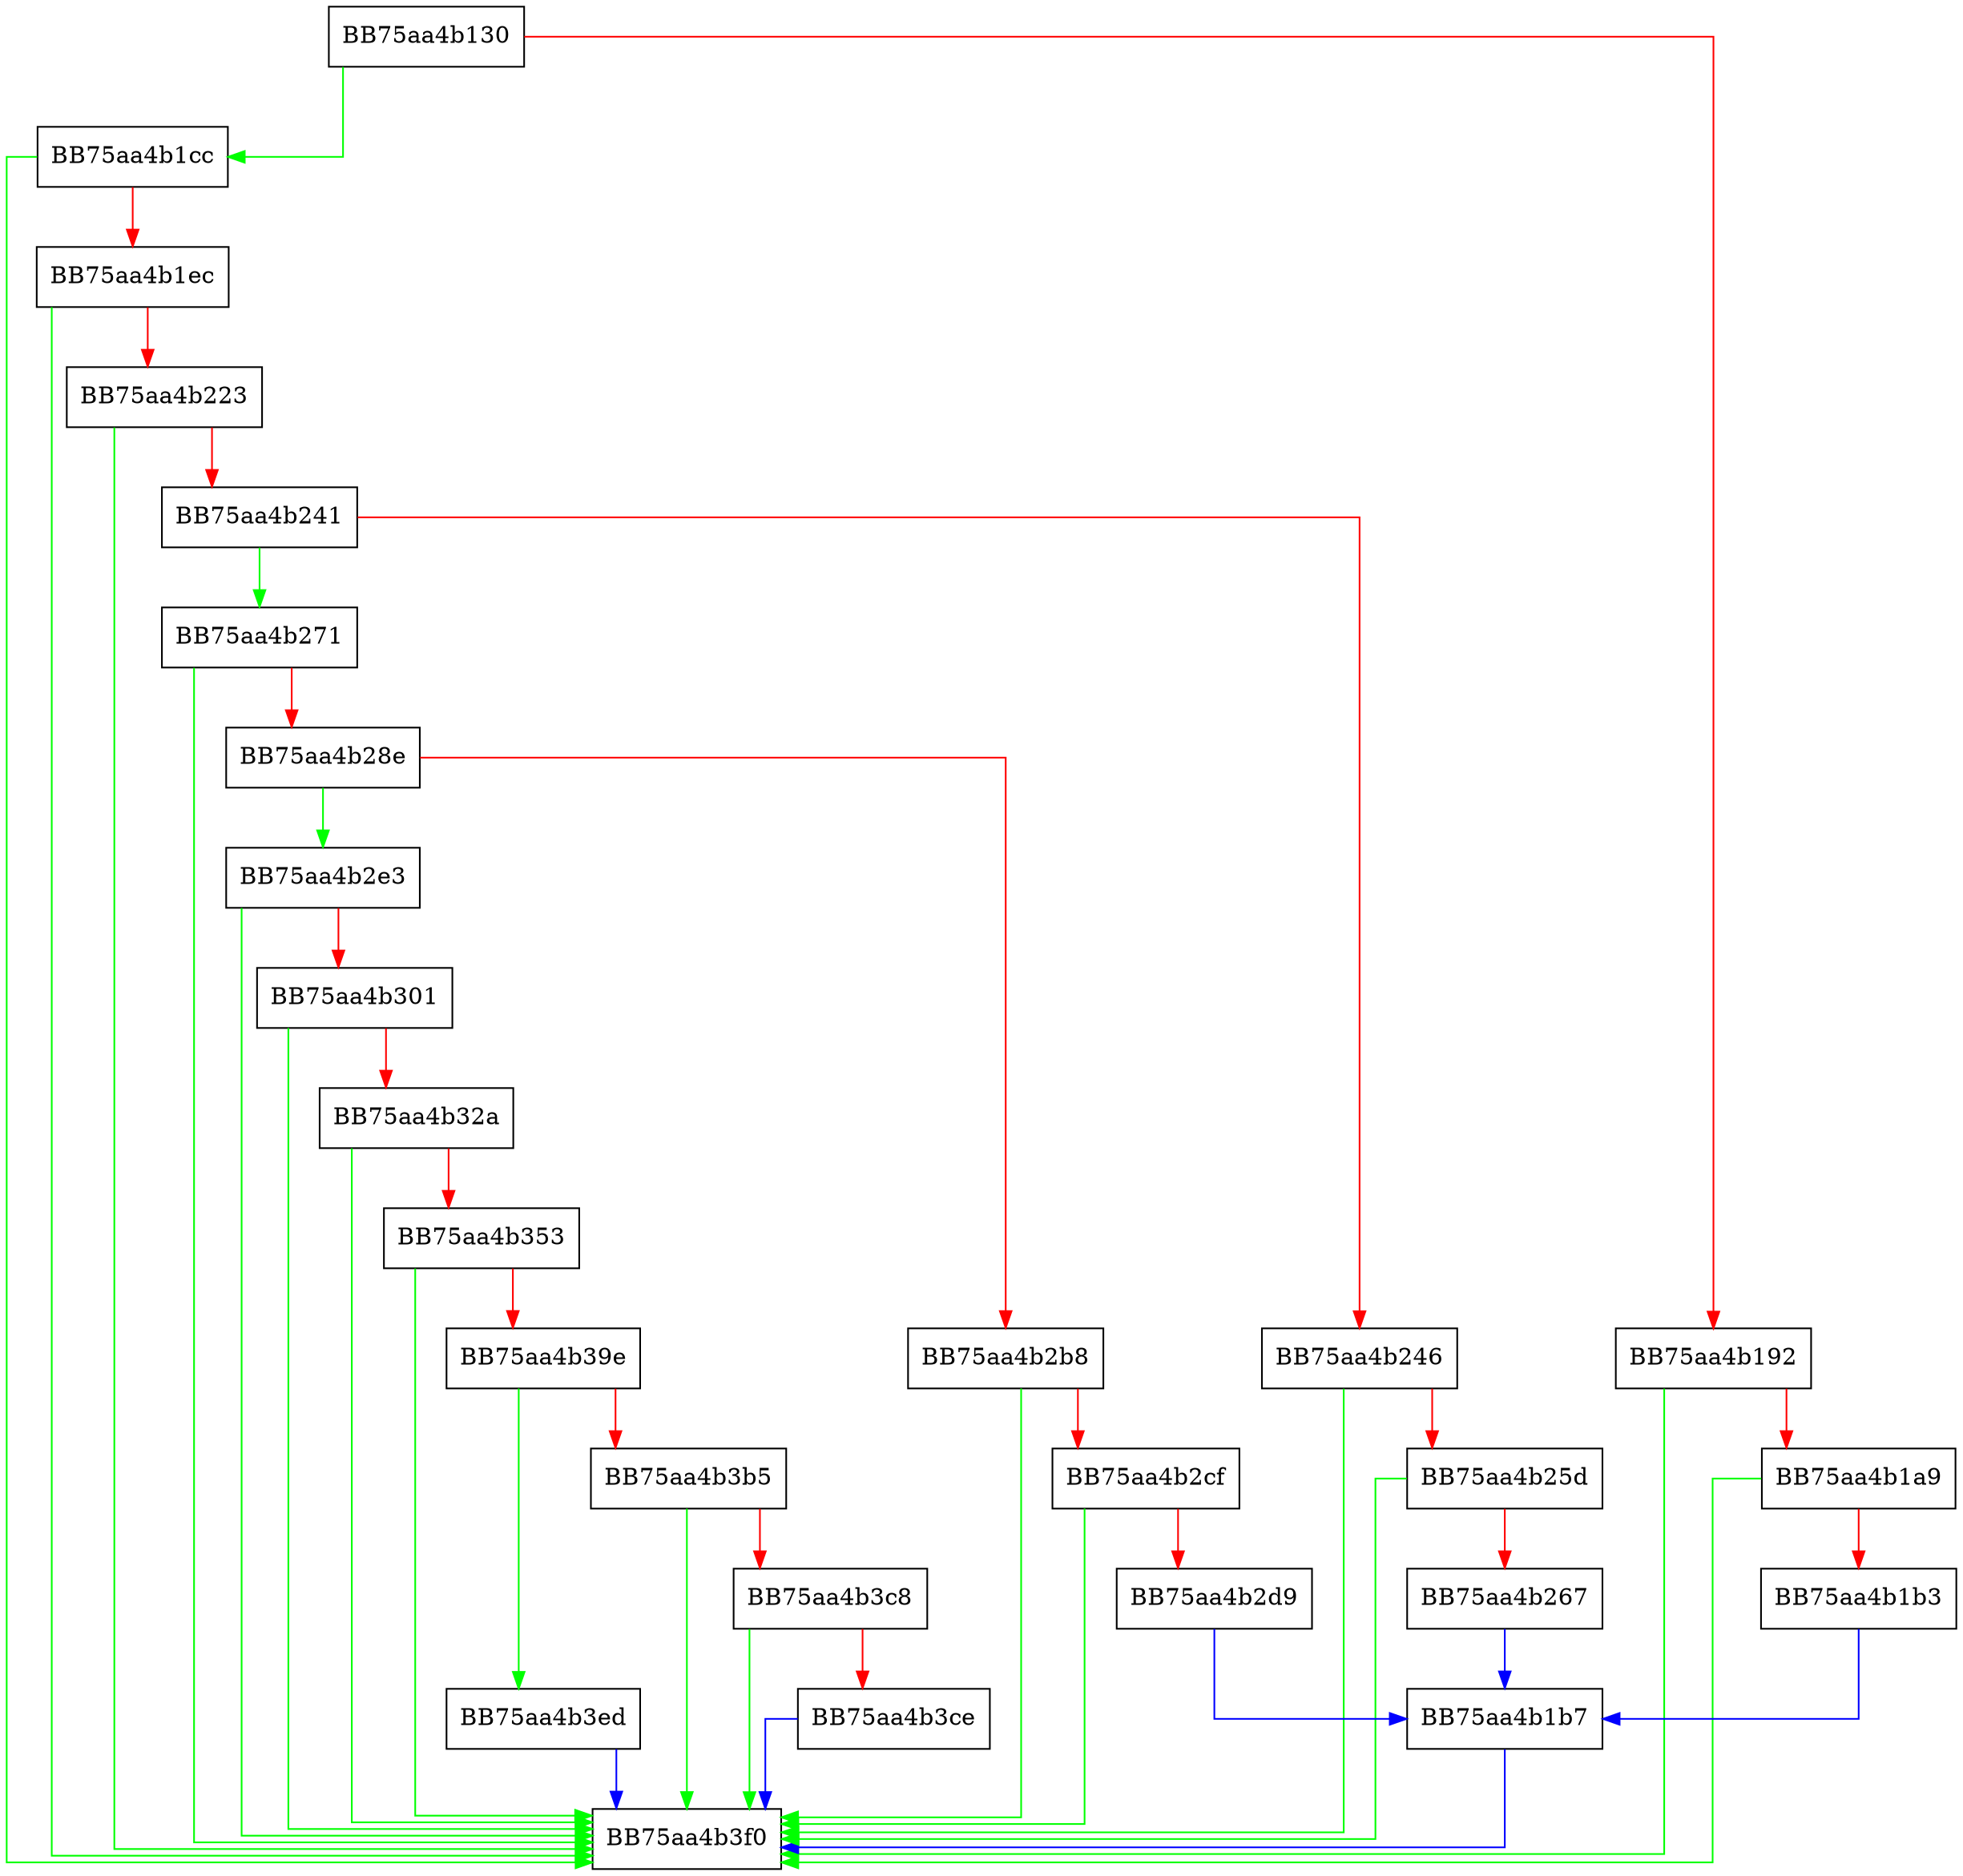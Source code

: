 digraph DoLayer0 {
  node [shape="box"];
  graph [splines=ortho];
  BB75aa4b130 -> BB75aa4b1cc [color="green"];
  BB75aa4b130 -> BB75aa4b192 [color="red"];
  BB75aa4b192 -> BB75aa4b3f0 [color="green"];
  BB75aa4b192 -> BB75aa4b1a9 [color="red"];
  BB75aa4b1a9 -> BB75aa4b3f0 [color="green"];
  BB75aa4b1a9 -> BB75aa4b1b3 [color="red"];
  BB75aa4b1b3 -> BB75aa4b1b7 [color="blue"];
  BB75aa4b1b7 -> BB75aa4b3f0 [color="blue"];
  BB75aa4b1cc -> BB75aa4b3f0 [color="green"];
  BB75aa4b1cc -> BB75aa4b1ec [color="red"];
  BB75aa4b1ec -> BB75aa4b3f0 [color="green"];
  BB75aa4b1ec -> BB75aa4b223 [color="red"];
  BB75aa4b223 -> BB75aa4b3f0 [color="green"];
  BB75aa4b223 -> BB75aa4b241 [color="red"];
  BB75aa4b241 -> BB75aa4b271 [color="green"];
  BB75aa4b241 -> BB75aa4b246 [color="red"];
  BB75aa4b246 -> BB75aa4b3f0 [color="green"];
  BB75aa4b246 -> BB75aa4b25d [color="red"];
  BB75aa4b25d -> BB75aa4b3f0 [color="green"];
  BB75aa4b25d -> BB75aa4b267 [color="red"];
  BB75aa4b267 -> BB75aa4b1b7 [color="blue"];
  BB75aa4b271 -> BB75aa4b3f0 [color="green"];
  BB75aa4b271 -> BB75aa4b28e [color="red"];
  BB75aa4b28e -> BB75aa4b2e3 [color="green"];
  BB75aa4b28e -> BB75aa4b2b8 [color="red"];
  BB75aa4b2b8 -> BB75aa4b3f0 [color="green"];
  BB75aa4b2b8 -> BB75aa4b2cf [color="red"];
  BB75aa4b2cf -> BB75aa4b3f0 [color="green"];
  BB75aa4b2cf -> BB75aa4b2d9 [color="red"];
  BB75aa4b2d9 -> BB75aa4b1b7 [color="blue"];
  BB75aa4b2e3 -> BB75aa4b3f0 [color="green"];
  BB75aa4b2e3 -> BB75aa4b301 [color="red"];
  BB75aa4b301 -> BB75aa4b3f0 [color="green"];
  BB75aa4b301 -> BB75aa4b32a [color="red"];
  BB75aa4b32a -> BB75aa4b3f0 [color="green"];
  BB75aa4b32a -> BB75aa4b353 [color="red"];
  BB75aa4b353 -> BB75aa4b3f0 [color="green"];
  BB75aa4b353 -> BB75aa4b39e [color="red"];
  BB75aa4b39e -> BB75aa4b3ed [color="green"];
  BB75aa4b39e -> BB75aa4b3b5 [color="red"];
  BB75aa4b3b5 -> BB75aa4b3f0 [color="green"];
  BB75aa4b3b5 -> BB75aa4b3c8 [color="red"];
  BB75aa4b3c8 -> BB75aa4b3f0 [color="green"];
  BB75aa4b3c8 -> BB75aa4b3ce [color="red"];
  BB75aa4b3ce -> BB75aa4b3f0 [color="blue"];
  BB75aa4b3ed -> BB75aa4b3f0 [color="blue"];
}